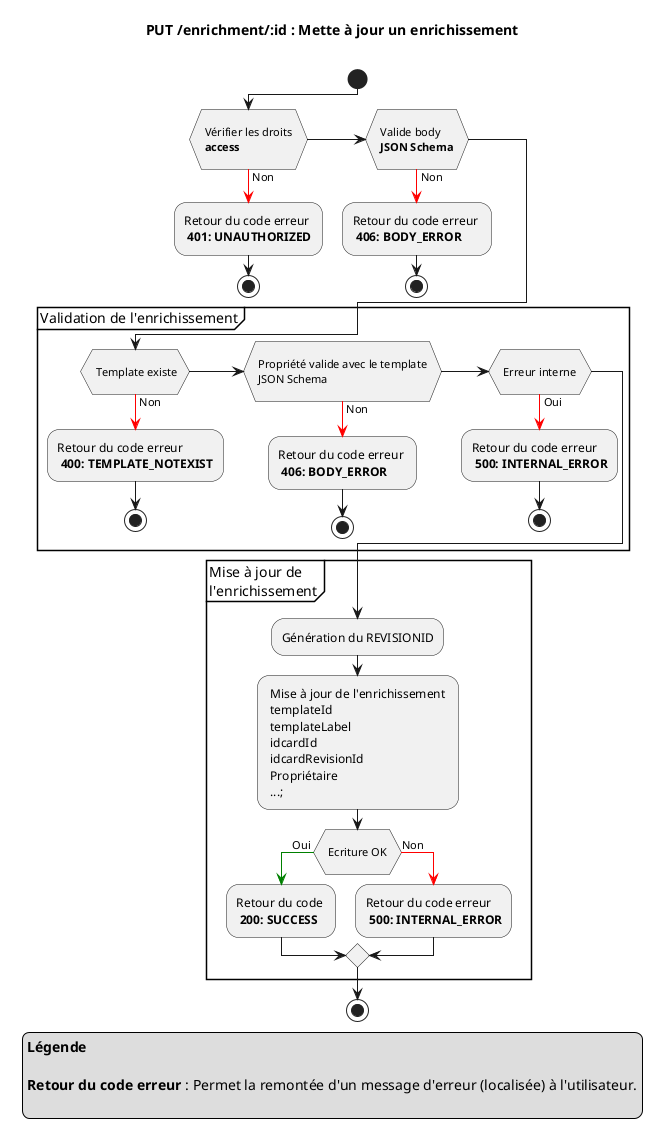 @startuml

title
PUT **/enrichment/:id** : Mette à jour un enrichissement

end title

start
if ( \n Vérifier les droits \n **access** \n)
-[#red]-> Non ;
-Retour du code erreur \n **401: UNAUTHORIZED**
stop

elseif ( \n Valide body \n **JSON Schema** \n )
-[#red]-> Non ;
-Retour du code erreur \n **406: BODY_ERROR**
stop
endif

partition "Validation de l'enrichissement" {
    if ( \n Template existe\n )
    -[#red]-> Non ;
    -Retour du code erreur \n **400: TEMPLATE_NOTEXIST**
    stop
    elseif ( \n Propriété valide avec le template \n JSON Schema \n )
    -[#red]-> Non ;
    -Retour du code erreur \n **406: BODY_ERROR**
    stop

    elseif ( \n Erreur interne \n )
    -[#red]-> Oui ;
    -Retour du code erreur \n **500: INTERNAL_ERROR**
    stop
    endif
}

partition "Mise à jour de \nl'enrichissement" {
    -Génération du REVISIONID
    - Mise à jour de l'enrichissement \n templateId \n templateLabel \n idcardId \n idcardRevisionId \n Propriétaire \n ...;
    if ( \n Ecriture OK \n )
    -[#green]-> Oui ;
    -Retour du code \n **200: SUCCESS**
    else
    -[#red]-> Non ;
    -Retour du code erreur \n **500: INTERNAL_ERROR**
    endif
}
stop

legend 
**Légende**

**Retour du code erreur** : Permet la remontée d'un message d'erreur (localisée) à l'utilisateur.

endlegend

@enduml
